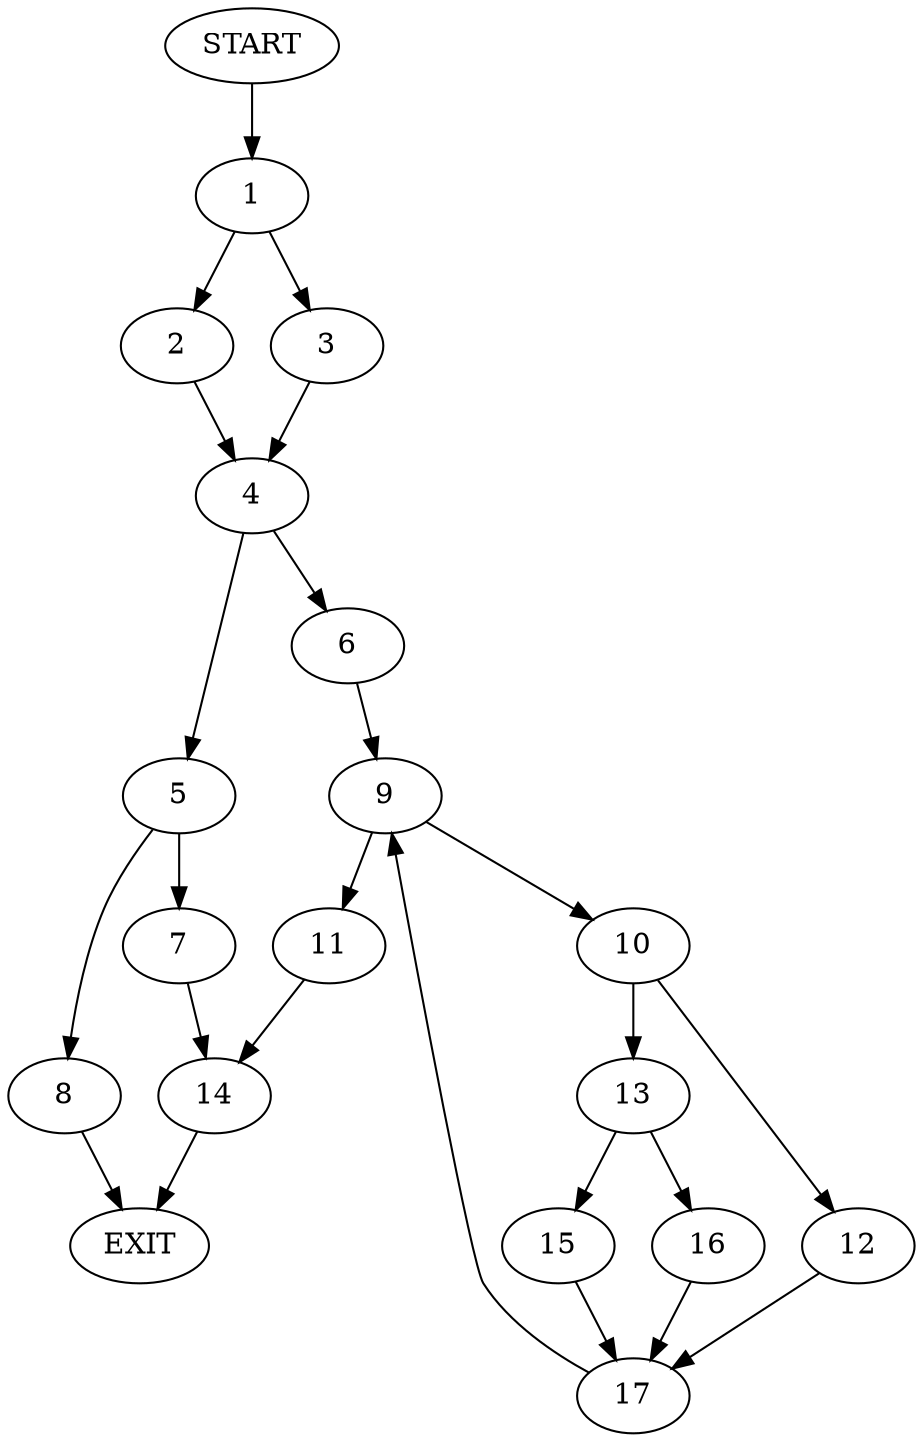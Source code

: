 digraph {
0 [label="START"]
18 [label="EXIT"]
0 -> 1
1 -> 2
1 -> 3
2 -> 4
3 -> 4
4 -> 5
4 -> 6
5 -> 7
5 -> 8
6 -> 9
9 -> 10
9 -> 11
10 -> 12
10 -> 13
11 -> 14
13 -> 15
13 -> 16
12 -> 17
17 -> 9
16 -> 17
15 -> 17
14 -> 18
8 -> 18
7 -> 14
}
